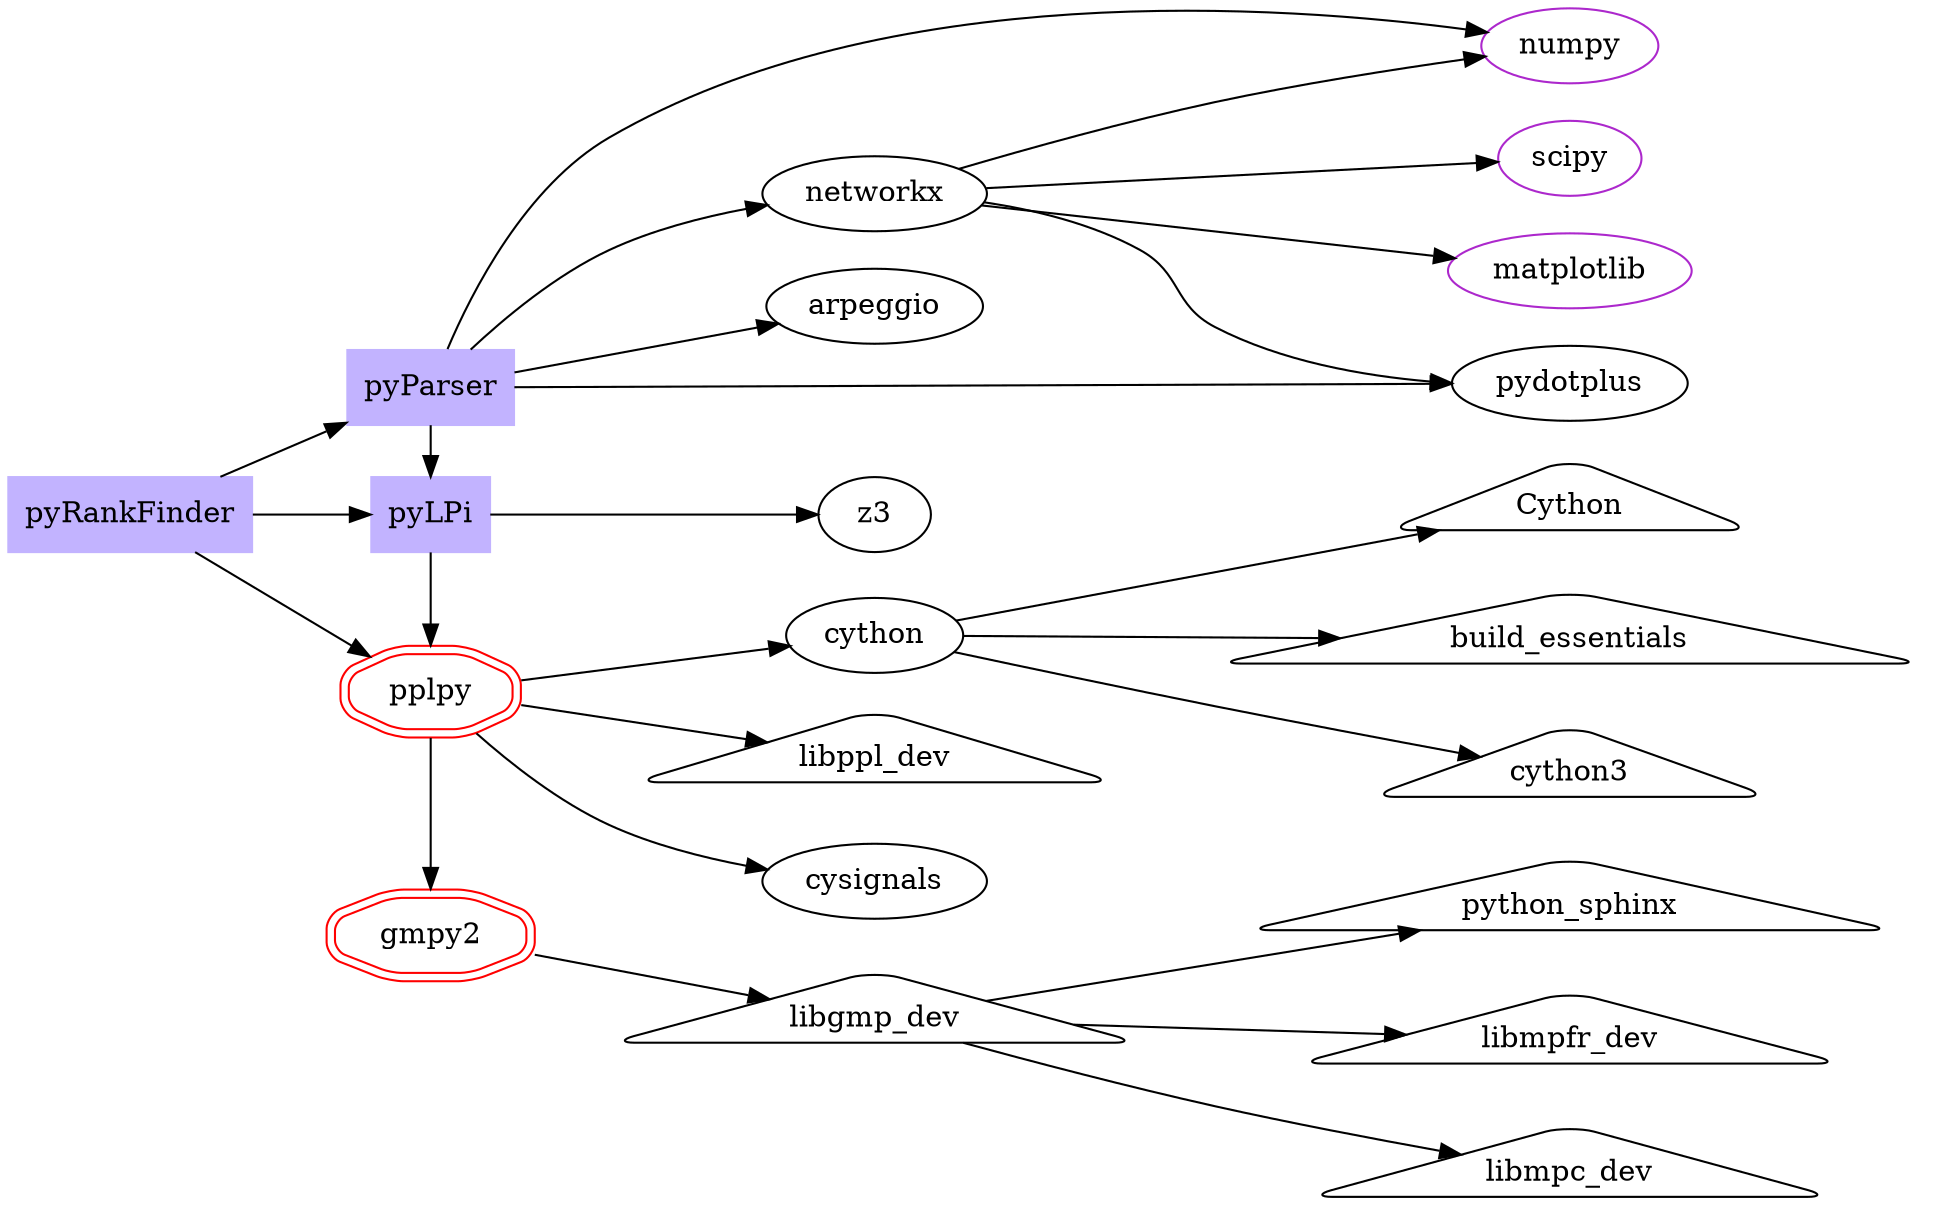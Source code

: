 digraph dependencies {
	
	rankdir=LR;
	/* My Modules */
	node [shape=box,style=filled,color=".7 .3 1.0"];
	pyRankFinder;
	pyLPi;
	pyParser;
	/* Python Modules */
	node [shape=ellipse,style=rounded,color="black"];
	arpeggio;
	pydotplus;
	networkx;
	cysignals;
	z3;
	cython;
	node [shape=ellipse,style=rounded,color=".8 .8 .8"];
	numpy;
	matplotlib;
	scipy;
	// Special Python Modules 
	node [shape=doubleoctagon,style=rounded,color="red"];
	gmpy2;
	pplpy;

	// linux packages

	node [shape=triangle,style=rounded,color="black"];
	build_essentials;
	cython3;
	Cython;
	libmpfr_dev;
	libmpc_dev;
	python_sphinx;
	libppl_dev;
	libgmp_dev;
		

	/* DEPENDENCIES */
	pyRankFinder -> pplpy;
	pyRankFinder -> pyParser;
	pyRankFinder -> pyLPi;

	// pyParser
	pyParser -> pyLPi;
	pyParser -> arpeggio;
	pyParser -> pydotplus;
	pyParser -> networkx;
	pyParser -> numpy;
	networkx -> numpy;
	networkx -> matplotlib;
	networkx -> pydotplus;
	networkx -> scipy;
	
	// pyLPi
	pyLPi -> pplpy;
	pyLPi -> z3;
	pplpy -> cysignals;
	pplpy -> libppl_dev;
	pplpy -> cython;
	cython -> build_essentials;
	cython -> Cython;
	cython -> cython3;
	pplpy -> gmpy2;
	gmpy2 -> libgmp_dev;
	libgmp_dev -> libmpfr_dev;
	libgmp_dev -> libmpc_dev;
	libgmp_dev -> python_sphinx;
	{ rank=same; pyParser pyLPi pplpy gmpy2}

	
}
